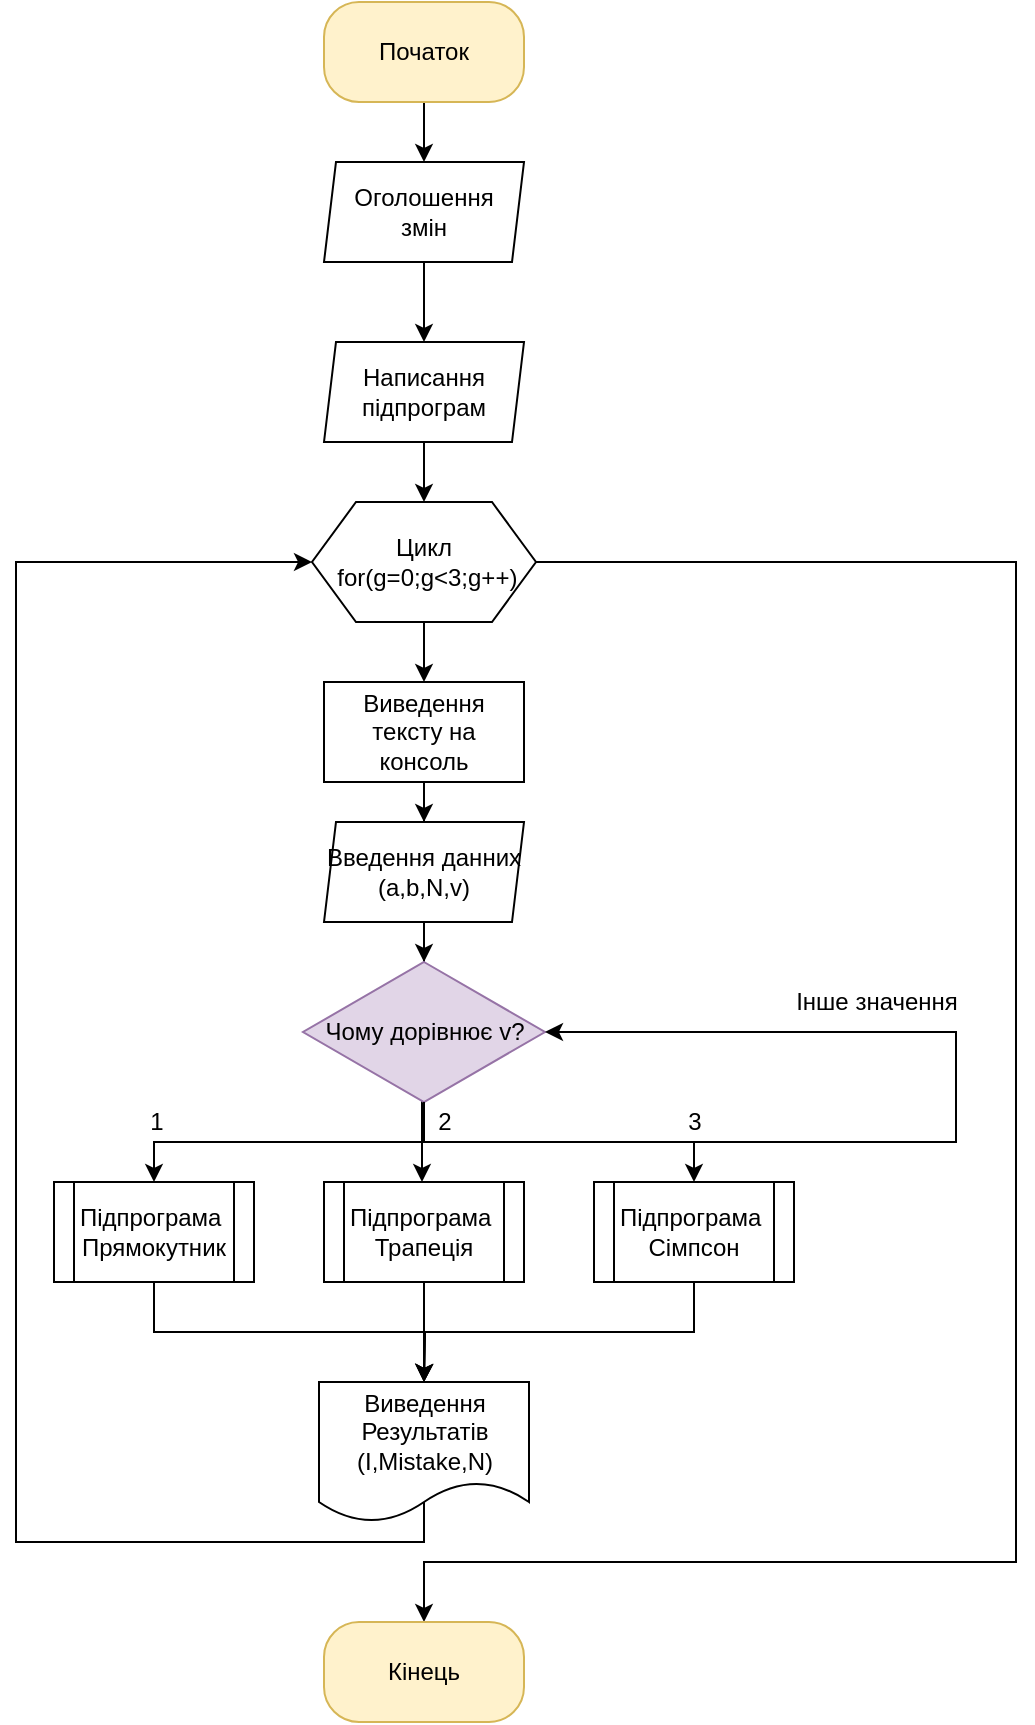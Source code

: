 <mxfile version="15.7.2" type="github">
  <diagram id="j7CseQX7H152feD_j4Yb" name="Page-1">
    <mxGraphModel dx="1342" dy="902" grid="1" gridSize="10" guides="1" tooltips="1" connect="1" arrows="1" fold="1" page="1" pageScale="1" pageWidth="827" pageHeight="1169" math="0" shadow="0">
      <root>
        <mxCell id="0" />
        <mxCell id="1" parent="0" />
        <mxCell id="0iMEfIhh2yUHPYTHlg61-37" value="" style="edgeStyle=orthogonalEdgeStyle;rounded=0;orthogonalLoop=1;jettySize=auto;html=1;" parent="1" source="0iMEfIhh2yUHPYTHlg61-1" target="0iMEfIhh2yUHPYTHlg61-2" edge="1">
          <mxGeometry relative="1" as="geometry" />
        </mxCell>
        <mxCell id="0iMEfIhh2yUHPYTHlg61-1" value="Початок" style="rounded=1;whiteSpace=wrap;html=1;arcSize=35;fillColor=#fff2cc;strokeColor=#d6b656;" parent="1" vertex="1">
          <mxGeometry x="354" y="10" width="100" height="50" as="geometry" />
        </mxCell>
        <mxCell id="0iMEfIhh2yUHPYTHlg61-38" value="" style="edgeStyle=orthogonalEdgeStyle;rounded=0;orthogonalLoop=1;jettySize=auto;html=1;" parent="1" source="0iMEfIhh2yUHPYTHlg61-2" target="0iMEfIhh2yUHPYTHlg61-33" edge="1">
          <mxGeometry relative="1" as="geometry" />
        </mxCell>
        <mxCell id="0iMEfIhh2yUHPYTHlg61-2" value="Оголошення &lt;br&gt;змін" style="shape=parallelogram;perimeter=parallelogramPerimeter;whiteSpace=wrap;html=1;fixedSize=1;size=6;" parent="1" vertex="1">
          <mxGeometry x="354" y="90" width="100" height="50" as="geometry" />
        </mxCell>
        <mxCell id="0iMEfIhh2yUHPYTHlg61-7" value="" style="edgeStyle=orthogonalEdgeStyle;rounded=0;orthogonalLoop=1;jettySize=auto;html=1;" parent="1" source="0iMEfIhh2yUHPYTHlg61-4" target="0iMEfIhh2yUHPYTHlg61-6" edge="1">
          <mxGeometry relative="1" as="geometry" />
        </mxCell>
        <mxCell id="0iMEfIhh2yUHPYTHlg61-32" style="edgeStyle=orthogonalEdgeStyle;rounded=0;orthogonalLoop=1;jettySize=auto;html=1;exitX=1;exitY=0.5;exitDx=0;exitDy=0;" parent="1" source="0iMEfIhh2yUHPYTHlg61-4" target="0iMEfIhh2yUHPYTHlg61-30" edge="1">
          <mxGeometry relative="1" as="geometry">
            <Array as="points">
              <mxPoint x="700" y="290" />
              <mxPoint x="700" y="790" />
              <mxPoint x="404" y="790" />
            </Array>
          </mxGeometry>
        </mxCell>
        <mxCell id="0iMEfIhh2yUHPYTHlg61-4" value="Цикл&lt;br&gt;&amp;nbsp;for(g=0;g&amp;lt;3;g++)" style="shape=hexagon;perimeter=hexagonPerimeter2;whiteSpace=wrap;html=1;fixedSize=1;size=22;" parent="1" vertex="1">
          <mxGeometry x="348" y="260" width="112" height="60" as="geometry" />
        </mxCell>
        <mxCell id="0iMEfIhh2yUHPYTHlg61-10" value="" style="edgeStyle=orthogonalEdgeStyle;rounded=0;orthogonalLoop=1;jettySize=auto;html=1;" parent="1" source="0iMEfIhh2yUHPYTHlg61-6" target="0iMEfIhh2yUHPYTHlg61-9" edge="1">
          <mxGeometry relative="1" as="geometry" />
        </mxCell>
        <mxCell id="0iMEfIhh2yUHPYTHlg61-6" value="Виведення тексту на консоль" style="rounded=0;whiteSpace=wrap;html=1;" parent="1" vertex="1">
          <mxGeometry x="354" y="350" width="100" height="50" as="geometry" />
        </mxCell>
        <mxCell id="0iMEfIhh2yUHPYTHlg61-12" value="" style="edgeStyle=orthogonalEdgeStyle;rounded=0;orthogonalLoop=1;jettySize=auto;html=1;" parent="1" source="0iMEfIhh2yUHPYTHlg61-9" target="0iMEfIhh2yUHPYTHlg61-11" edge="1">
          <mxGeometry relative="1" as="geometry" />
        </mxCell>
        <mxCell id="0iMEfIhh2yUHPYTHlg61-9" value="Введення данних&lt;br&gt;(a,b,N,v)" style="shape=parallelogram;perimeter=parallelogramPerimeter;whiteSpace=wrap;html=1;fixedSize=1;size=6;" parent="1" vertex="1">
          <mxGeometry x="354" y="420" width="100" height="50" as="geometry" />
        </mxCell>
        <mxCell id="0iMEfIhh2yUHPYTHlg61-17" style="edgeStyle=orthogonalEdgeStyle;rounded=0;orthogonalLoop=1;jettySize=auto;html=1;exitX=0.5;exitY=1;exitDx=0;exitDy=0;entryX=0.5;entryY=0;entryDx=0;entryDy=0;" parent="1" source="0iMEfIhh2yUHPYTHlg61-11" target="0iMEfIhh2yUHPYTHlg61-13" edge="1">
          <mxGeometry relative="1" as="geometry">
            <mxPoint x="403.0" y="580" as="sourcePoint" />
          </mxGeometry>
        </mxCell>
        <mxCell id="0iMEfIhh2yUHPYTHlg61-18" style="edgeStyle=orthogonalEdgeStyle;rounded=0;orthogonalLoop=1;jettySize=auto;html=1;exitX=0.5;exitY=1;exitDx=0;exitDy=0;" parent="1" source="0iMEfIhh2yUHPYTHlg61-11" target="0iMEfIhh2yUHPYTHlg61-14" edge="1">
          <mxGeometry relative="1" as="geometry">
            <Array as="points">
              <mxPoint x="403" y="560" />
            </Array>
          </mxGeometry>
        </mxCell>
        <mxCell id="0iMEfIhh2yUHPYTHlg61-19" style="edgeStyle=orthogonalEdgeStyle;rounded=0;orthogonalLoop=1;jettySize=auto;html=1;exitX=0.5;exitY=1;exitDx=0;exitDy=0;entryX=0.5;entryY=0;entryDx=0;entryDy=0;" parent="1" source="0iMEfIhh2yUHPYTHlg61-11" target="0iMEfIhh2yUHPYTHlg61-16" edge="1">
          <mxGeometry relative="1" as="geometry" />
        </mxCell>
        <mxCell id="0iMEfIhh2yUHPYTHlg61-11" value="Чому дорівнює v?" style="rhombus;whiteSpace=wrap;html=1;fillColor=#e1d5e7;strokeColor=#9673a6;" parent="1" vertex="1">
          <mxGeometry x="343.5" y="490" width="121" height="70" as="geometry" />
        </mxCell>
        <mxCell id="0iMEfIhh2yUHPYTHlg61-28" style="edgeStyle=orthogonalEdgeStyle;rounded=0;orthogonalLoop=1;jettySize=auto;html=1;exitX=0.5;exitY=1;exitDx=0;exitDy=0;entryX=0.5;entryY=0;entryDx=0;entryDy=0;" parent="1" source="0iMEfIhh2yUHPYTHlg61-13" edge="1">
          <mxGeometry relative="1" as="geometry">
            <mxPoint x="404" y="700" as="targetPoint" />
          </mxGeometry>
        </mxCell>
        <mxCell id="0iMEfIhh2yUHPYTHlg61-13" value="Підпрограма&amp;nbsp;&lt;br&gt;Прямокутник" style="shape=process;whiteSpace=wrap;html=1;backgroundOutline=1;size=0.1;" parent="1" vertex="1">
          <mxGeometry x="219" y="600" width="100" height="50" as="geometry" />
        </mxCell>
        <mxCell id="0iMEfIhh2yUHPYTHlg61-26" value="" style="edgeStyle=orthogonalEdgeStyle;rounded=0;orthogonalLoop=1;jettySize=auto;html=1;" parent="1" source="0iMEfIhh2yUHPYTHlg61-14" edge="1">
          <mxGeometry relative="1" as="geometry">
            <mxPoint x="404" y="700" as="targetPoint" />
          </mxGeometry>
        </mxCell>
        <mxCell id="0iMEfIhh2yUHPYTHlg61-14" value="Підпрограма&amp;nbsp;&lt;br&gt;Трапеція" style="shape=process;whiteSpace=wrap;html=1;backgroundOutline=1;size=0.1;" parent="1" vertex="1">
          <mxGeometry x="354" y="600" width="100" height="50" as="geometry" />
        </mxCell>
        <mxCell id="0iMEfIhh2yUHPYTHlg61-27" style="edgeStyle=orthogonalEdgeStyle;rounded=0;orthogonalLoop=1;jettySize=auto;html=1;exitX=0.5;exitY=1;exitDx=0;exitDy=0;entryX=0.5;entryY=0;entryDx=0;entryDy=0;" parent="1" source="0iMEfIhh2yUHPYTHlg61-16" edge="1">
          <mxGeometry relative="1" as="geometry">
            <mxPoint x="404" y="700" as="targetPoint" />
          </mxGeometry>
        </mxCell>
        <mxCell id="0iMEfIhh2yUHPYTHlg61-16" value="Підпрограма&amp;nbsp;&lt;br&gt;Сімпсон" style="shape=process;whiteSpace=wrap;html=1;backgroundOutline=1;size=0.1;" parent="1" vertex="1">
          <mxGeometry x="489" y="600" width="100" height="50" as="geometry" />
        </mxCell>
        <mxCell id="0iMEfIhh2yUHPYTHlg61-20" value="1" style="text;html=1;align=center;verticalAlign=middle;resizable=0;points=[];autosize=1;strokeColor=none;fillColor=none;" parent="1" vertex="1">
          <mxGeometry x="260" y="560" width="20" height="20" as="geometry" />
        </mxCell>
        <mxCell id="0iMEfIhh2yUHPYTHlg61-21" value="3" style="text;html=1;align=center;verticalAlign=middle;resizable=0;points=[];autosize=1;strokeColor=none;fillColor=none;" parent="1" vertex="1">
          <mxGeometry x="529" y="560" width="20" height="20" as="geometry" />
        </mxCell>
        <mxCell id="0iMEfIhh2yUHPYTHlg61-22" value="2" style="text;html=1;align=center;verticalAlign=middle;resizable=0;points=[];autosize=1;strokeColor=none;fillColor=none;" parent="1" vertex="1">
          <mxGeometry x="404" y="560" width="20" height="20" as="geometry" />
        </mxCell>
        <mxCell id="0iMEfIhh2yUHPYTHlg61-31" style="edgeStyle=orthogonalEdgeStyle;rounded=0;orthogonalLoop=1;jettySize=auto;html=1;exitX=0.5;exitY=0.826;exitDx=0;exitDy=0;entryX=0;entryY=0.5;entryDx=0;entryDy=0;exitPerimeter=0;" parent="1" source="54XzkMvaZk7UMP4pC71x-1" target="0iMEfIhh2yUHPYTHlg61-4" edge="1">
          <mxGeometry relative="1" as="geometry">
            <Array as="points">
              <mxPoint x="404" y="758" />
              <mxPoint x="404" y="780" />
              <mxPoint x="200" y="780" />
              <mxPoint x="200" y="290" />
            </Array>
            <mxPoint x="404" y="750" as="sourcePoint" />
          </mxGeometry>
        </mxCell>
        <mxCell id="0iMEfIhh2yUHPYTHlg61-24" style="edgeStyle=orthogonalEdgeStyle;rounded=0;orthogonalLoop=1;jettySize=auto;html=1;exitX=0.5;exitY=1;exitDx=0;exitDy=0;entryX=1;entryY=0.5;entryDx=0;entryDy=0;" parent="1" source="0iMEfIhh2yUHPYTHlg61-11" target="0iMEfIhh2yUHPYTHlg61-11" edge="1">
          <mxGeometry relative="1" as="geometry">
            <Array as="points">
              <mxPoint x="404" y="580" />
              <mxPoint x="670" y="580" />
              <mxPoint x="670" y="525" />
            </Array>
          </mxGeometry>
        </mxCell>
        <mxCell id="0iMEfIhh2yUHPYTHlg61-25" value="Інше значення" style="text;html=1;align=center;verticalAlign=middle;resizable=0;points=[];autosize=1;strokeColor=none;fillColor=none;" parent="1" vertex="1">
          <mxGeometry x="580" y="500" width="100" height="20" as="geometry" />
        </mxCell>
        <mxCell id="0iMEfIhh2yUHPYTHlg61-30" value="Кінець" style="rounded=1;whiteSpace=wrap;html=1;arcSize=35;fillColor=#fff2cc;strokeColor=#d6b656;" parent="1" vertex="1">
          <mxGeometry x="354" y="820" width="100" height="50" as="geometry" />
        </mxCell>
        <mxCell id="0iMEfIhh2yUHPYTHlg61-39" value="" style="edgeStyle=orthogonalEdgeStyle;rounded=0;orthogonalLoop=1;jettySize=auto;html=1;" parent="1" source="0iMEfIhh2yUHPYTHlg61-33" target="0iMEfIhh2yUHPYTHlg61-4" edge="1">
          <mxGeometry relative="1" as="geometry" />
        </mxCell>
        <mxCell id="0iMEfIhh2yUHPYTHlg61-33" value="Написання підпрограм" style="shape=parallelogram;perimeter=parallelogramPerimeter;whiteSpace=wrap;html=1;fixedSize=1;size=6;" parent="1" vertex="1">
          <mxGeometry x="354" y="180" width="100" height="50" as="geometry" />
        </mxCell>
        <mxCell id="54XzkMvaZk7UMP4pC71x-1" value="Виведення Результатів&lt;br&gt;(I,Mistake,N)" style="shape=document;whiteSpace=wrap;html=1;boundedLbl=1;size=0.286;" vertex="1" parent="1">
          <mxGeometry x="351.5" y="700" width="105" height="70" as="geometry" />
        </mxCell>
      </root>
    </mxGraphModel>
  </diagram>
</mxfile>
